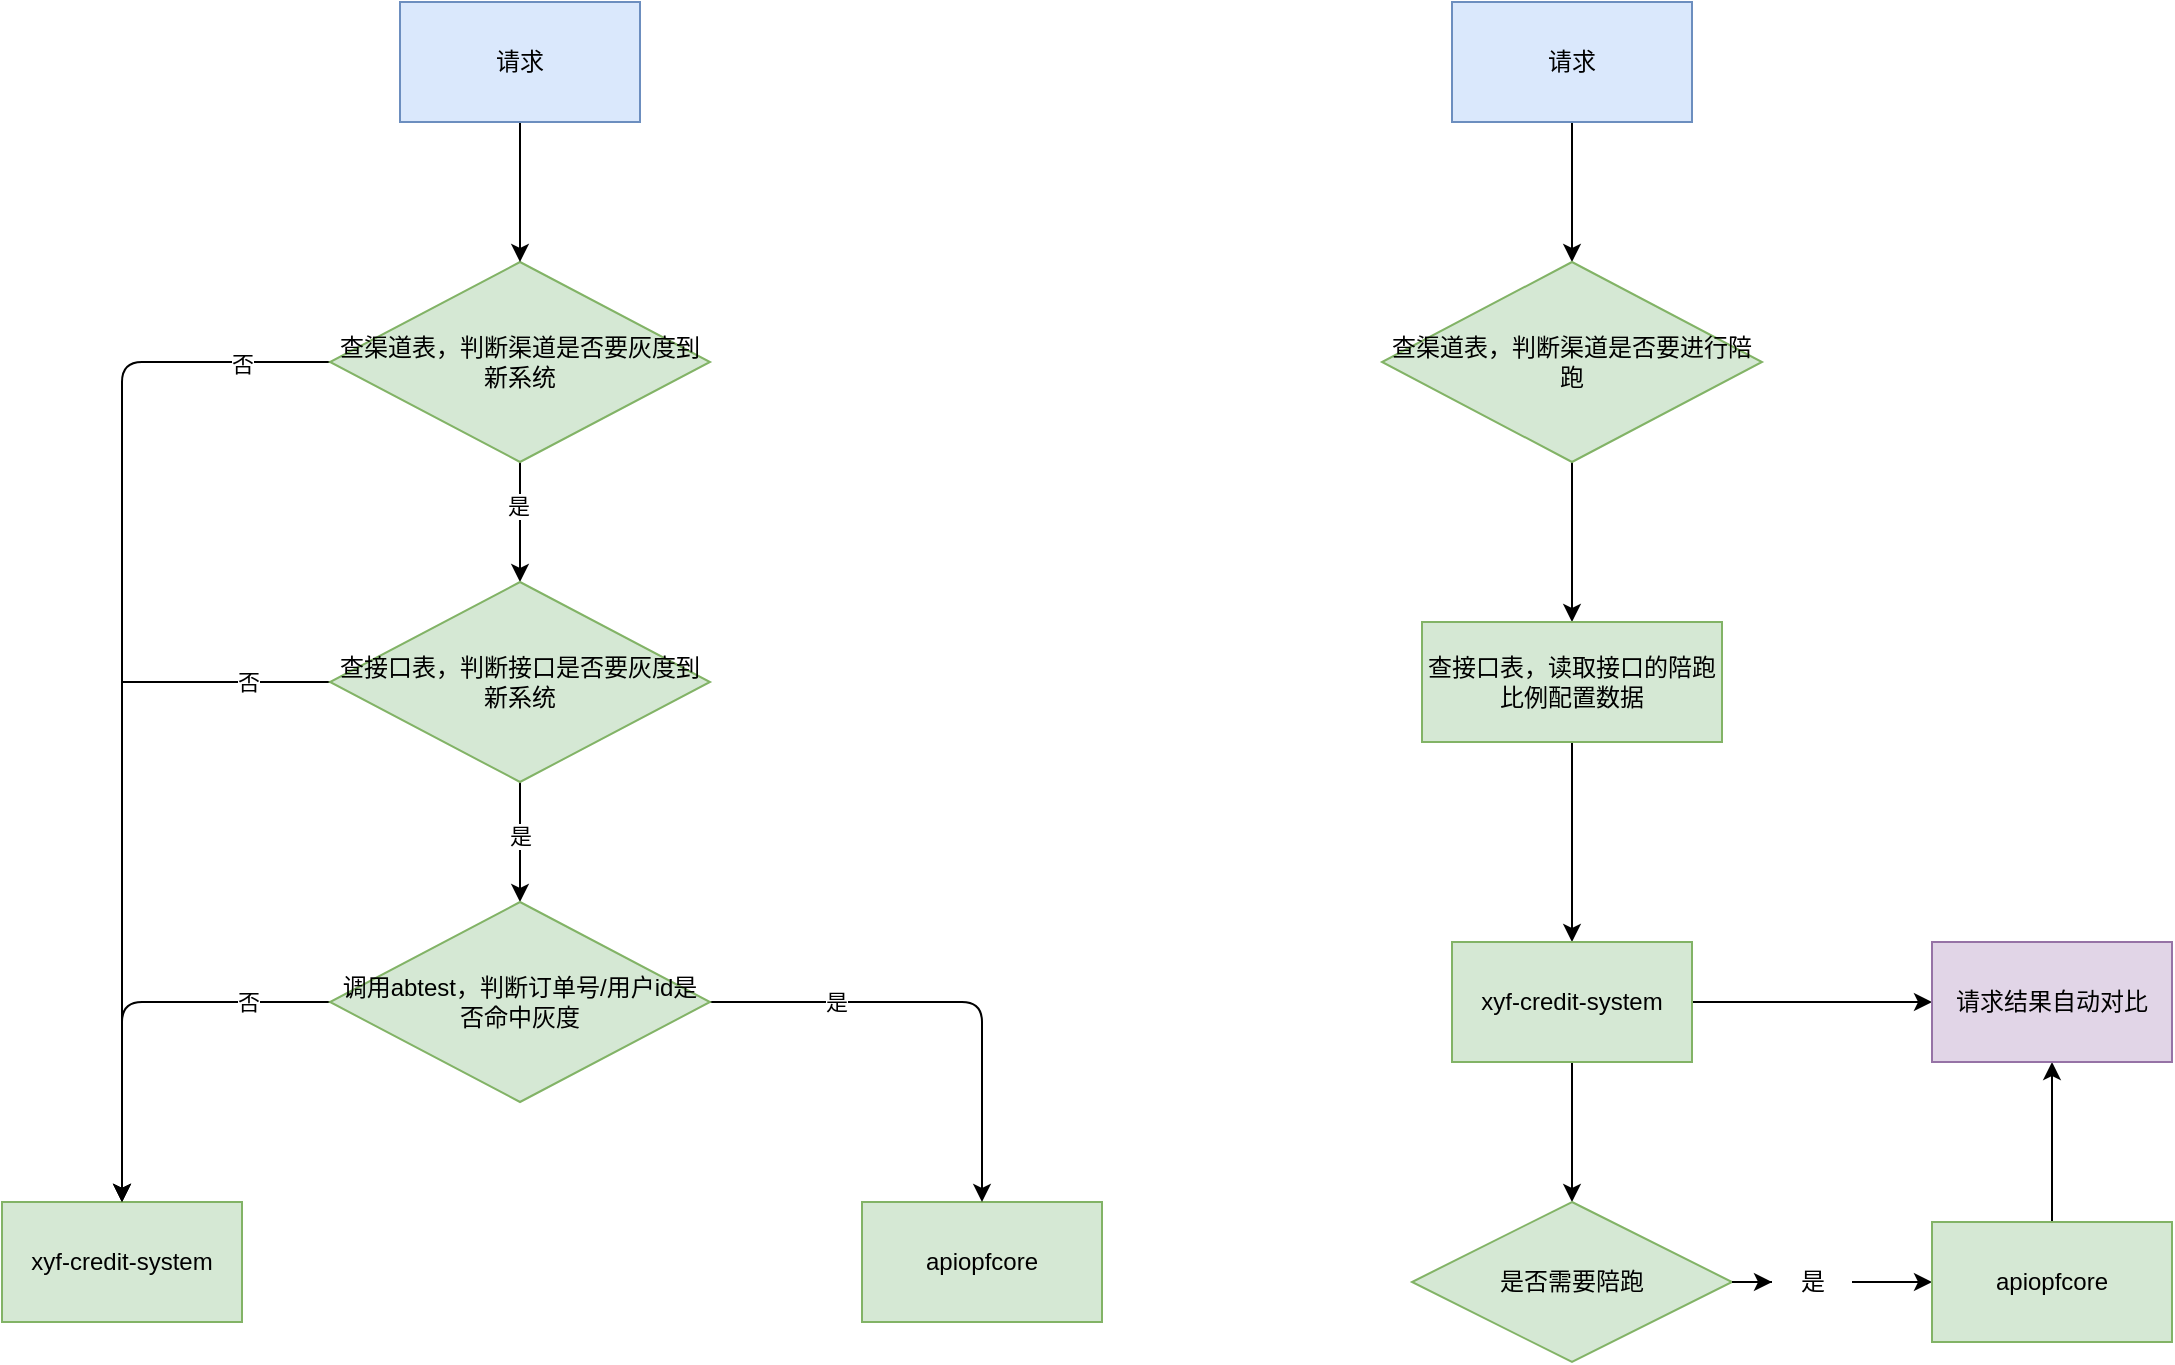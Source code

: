 <mxfile version="24.3.1" type="github">
  <diagram id="prtHgNgQTEPvFCAcTncT" name="Page-1">
    <mxGraphModel dx="1803" dy="1094" grid="1" gridSize="10" guides="1" tooltips="1" connect="1" arrows="1" fold="1" page="1" pageScale="1" pageWidth="827" pageHeight="1169" math="0" shadow="0">
      <root>
        <mxCell id="0" />
        <mxCell id="1" parent="0" />
        <mxCell id="VPEJIjTYBSFl-zxkoouf-6" style="edgeStyle=orthogonalEdgeStyle;rounded=1;orthogonalLoop=1;jettySize=auto;html=1;entryX=0.5;entryY=0;entryDx=0;entryDy=0;curved=0;" parent="1" source="VPEJIjTYBSFl-zxkoouf-1" target="VPEJIjTYBSFl-zxkoouf-4" edge="1">
          <mxGeometry relative="1" as="geometry" />
        </mxCell>
        <mxCell id="VPEJIjTYBSFl-zxkoouf-7" value="否" style="edgeLabel;html=1;align=center;verticalAlign=middle;resizable=0;points=[];" parent="VPEJIjTYBSFl-zxkoouf-6" vertex="1" connectable="0">
          <mxGeometry x="-0.056" y="2" relative="1" as="geometry">
            <mxPoint x="58" y="-143" as="offset" />
          </mxGeometry>
        </mxCell>
        <mxCell id="VPEJIjTYBSFl-zxkoouf-16" style="edgeStyle=orthogonalEdgeStyle;shape=connector;curved=0;rounded=1;orthogonalLoop=1;jettySize=auto;html=1;labelBackgroundColor=default;strokeColor=default;align=center;verticalAlign=middle;fontFamily=Helvetica;fontSize=11;fontColor=default;endArrow=classic;" parent="1" source="VPEJIjTYBSFl-zxkoouf-1" target="VPEJIjTYBSFl-zxkoouf-8" edge="1">
          <mxGeometry relative="1" as="geometry" />
        </mxCell>
        <mxCell id="VPEJIjTYBSFl-zxkoouf-18" value="是" style="edgeLabel;html=1;align=center;verticalAlign=middle;resizable=0;points=[];fontSize=11;fontFamily=Helvetica;fontColor=default;" parent="VPEJIjTYBSFl-zxkoouf-16" vertex="1" connectable="0">
          <mxGeometry x="-0.267" y="-1" relative="1" as="geometry">
            <mxPoint as="offset" />
          </mxGeometry>
        </mxCell>
        <mxCell id="VPEJIjTYBSFl-zxkoouf-1" value="查渠道表，判断渠道是否要灰度到新系统" style="rhombus;whiteSpace=wrap;html=1;fillColor=#d5e8d4;strokeColor=#82b366;" parent="1" vertex="1">
          <mxGeometry x="224" y="290" width="190" height="100" as="geometry" />
        </mxCell>
        <mxCell id="VPEJIjTYBSFl-zxkoouf-3" style="edgeStyle=orthogonalEdgeStyle;rounded=0;orthogonalLoop=1;jettySize=auto;html=1;entryX=0.5;entryY=0;entryDx=0;entryDy=0;" parent="1" source="VPEJIjTYBSFl-zxkoouf-2" target="VPEJIjTYBSFl-zxkoouf-1" edge="1">
          <mxGeometry relative="1" as="geometry" />
        </mxCell>
        <mxCell id="VPEJIjTYBSFl-zxkoouf-2" value="请求" style="rounded=0;whiteSpace=wrap;html=1;fillColor=#dae8fc;strokeColor=#6c8ebf;" parent="1" vertex="1">
          <mxGeometry x="259" y="160" width="120" height="60" as="geometry" />
        </mxCell>
        <mxCell id="VPEJIjTYBSFl-zxkoouf-4" value="xyf-credit-system" style="rounded=0;whiteSpace=wrap;html=1;fillColor=#d5e8d4;strokeColor=#82b366;" parent="1" vertex="1">
          <mxGeometry x="60" y="760" width="120" height="60" as="geometry" />
        </mxCell>
        <mxCell id="VPEJIjTYBSFl-zxkoouf-5" value="apiopfcore" style="rounded=0;whiteSpace=wrap;html=1;fillColor=#d5e8d4;strokeColor=#82b366;" parent="1" vertex="1">
          <mxGeometry x="490" y="760" width="120" height="60" as="geometry" />
        </mxCell>
        <mxCell id="VPEJIjTYBSFl-zxkoouf-9" style="edgeStyle=orthogonalEdgeStyle;rounded=0;orthogonalLoop=1;jettySize=auto;html=1;entryX=0.5;entryY=0;entryDx=0;entryDy=0;" parent="1" source="VPEJIjTYBSFl-zxkoouf-8" target="VPEJIjTYBSFl-zxkoouf-4" edge="1">
          <mxGeometry relative="1" as="geometry" />
        </mxCell>
        <mxCell id="VPEJIjTYBSFl-zxkoouf-10" value="否" style="edgeLabel;html=1;align=center;verticalAlign=middle;resizable=0;points=[];" parent="VPEJIjTYBSFl-zxkoouf-9" vertex="1" connectable="0">
          <mxGeometry x="-0.766" y="-3" relative="1" as="geometry">
            <mxPoint x="1" y="3" as="offset" />
          </mxGeometry>
        </mxCell>
        <mxCell id="VPEJIjTYBSFl-zxkoouf-17" style="edgeStyle=orthogonalEdgeStyle;shape=connector;curved=0;rounded=1;orthogonalLoop=1;jettySize=auto;html=1;labelBackgroundColor=default;strokeColor=default;align=center;verticalAlign=middle;fontFamily=Helvetica;fontSize=11;fontColor=default;endArrow=classic;" parent="1" source="VPEJIjTYBSFl-zxkoouf-8" target="VPEJIjTYBSFl-zxkoouf-11" edge="1">
          <mxGeometry relative="1" as="geometry" />
        </mxCell>
        <mxCell id="VPEJIjTYBSFl-zxkoouf-19" value="是" style="edgeLabel;html=1;align=center;verticalAlign=middle;resizable=0;points=[];fontSize=11;fontFamily=Helvetica;fontColor=default;" parent="VPEJIjTYBSFl-zxkoouf-17" vertex="1" connectable="0">
          <mxGeometry x="-0.1" relative="1" as="geometry">
            <mxPoint as="offset" />
          </mxGeometry>
        </mxCell>
        <mxCell id="VPEJIjTYBSFl-zxkoouf-8" value="查接口表，判断接口是否要灰度到新系统" style="rhombus;whiteSpace=wrap;html=1;fillColor=#d5e8d4;strokeColor=#82b366;" parent="1" vertex="1">
          <mxGeometry x="224" y="450" width="190" height="100" as="geometry" />
        </mxCell>
        <mxCell id="VPEJIjTYBSFl-zxkoouf-12" style="edgeStyle=orthogonalEdgeStyle;rounded=1;orthogonalLoop=1;jettySize=auto;html=1;entryX=0.5;entryY=0;entryDx=0;entryDy=0;curved=0;" parent="1" source="VPEJIjTYBSFl-zxkoouf-11" target="VPEJIjTYBSFl-zxkoouf-4" edge="1">
          <mxGeometry relative="1" as="geometry" />
        </mxCell>
        <mxCell id="VPEJIjTYBSFl-zxkoouf-13" value="否" style="edgeLabel;html=1;align=center;verticalAlign=middle;resizable=0;points=[];fontSize=11;fontFamily=Helvetica;fontColor=default;" parent="VPEJIjTYBSFl-zxkoouf-12" vertex="1" connectable="0">
          <mxGeometry x="-0.505" y="-3" relative="1" as="geometry">
            <mxPoint x="9" y="3" as="offset" />
          </mxGeometry>
        </mxCell>
        <mxCell id="VPEJIjTYBSFl-zxkoouf-14" style="edgeStyle=orthogonalEdgeStyle;shape=connector;curved=0;rounded=1;orthogonalLoop=1;jettySize=auto;html=1;entryX=0.5;entryY=0;entryDx=0;entryDy=0;labelBackgroundColor=default;strokeColor=default;align=center;verticalAlign=middle;fontFamily=Helvetica;fontSize=11;fontColor=default;endArrow=classic;" parent="1" source="VPEJIjTYBSFl-zxkoouf-11" target="VPEJIjTYBSFl-zxkoouf-5" edge="1">
          <mxGeometry relative="1" as="geometry" />
        </mxCell>
        <mxCell id="VPEJIjTYBSFl-zxkoouf-15" value="是" style="edgeLabel;html=1;align=center;verticalAlign=middle;resizable=0;points=[];fontSize=11;fontFamily=Helvetica;fontColor=default;" parent="VPEJIjTYBSFl-zxkoouf-14" vertex="1" connectable="0">
          <mxGeometry x="-0.366" relative="1" as="geometry">
            <mxPoint x="-12" as="offset" />
          </mxGeometry>
        </mxCell>
        <mxCell id="VPEJIjTYBSFl-zxkoouf-11" value="调用abtest，判断订单号/用户id是否命中灰度" style="rhombus;whiteSpace=wrap;html=1;fillColor=#d5e8d4;strokeColor=#82b366;" parent="1" vertex="1">
          <mxGeometry x="224" y="610" width="190" height="100" as="geometry" />
        </mxCell>
        <mxCell id="GTBpUs-qbqOYpop7WOud-3" style="edgeStyle=orthogonalEdgeStyle;rounded=0;orthogonalLoop=1;jettySize=auto;html=1;entryX=0.5;entryY=0;entryDx=0;entryDy=0;" edge="1" parent="1" source="GTBpUs-qbqOYpop7WOud-1" target="GTBpUs-qbqOYpop7WOud-2">
          <mxGeometry relative="1" as="geometry" />
        </mxCell>
        <mxCell id="GTBpUs-qbqOYpop7WOud-1" value="请求" style="rounded=0;whiteSpace=wrap;html=1;fillColor=#dae8fc;strokeColor=#6c8ebf;" vertex="1" parent="1">
          <mxGeometry x="785" y="160" width="120" height="60" as="geometry" />
        </mxCell>
        <mxCell id="GTBpUs-qbqOYpop7WOud-7" value="" style="edgeStyle=orthogonalEdgeStyle;rounded=0;orthogonalLoop=1;jettySize=auto;html=1;" edge="1" parent="1" source="GTBpUs-qbqOYpop7WOud-2" target="GTBpUs-qbqOYpop7WOud-6">
          <mxGeometry relative="1" as="geometry" />
        </mxCell>
        <mxCell id="GTBpUs-qbqOYpop7WOud-2" value="查渠道表，判断渠道是否要进行陪跑" style="rhombus;whiteSpace=wrap;html=1;fillColor=#d5e8d4;strokeColor=#82b366;" vertex="1" parent="1">
          <mxGeometry x="750" y="290" width="190" height="100" as="geometry" />
        </mxCell>
        <mxCell id="GTBpUs-qbqOYpop7WOud-9" style="edgeStyle=orthogonalEdgeStyle;rounded=0;orthogonalLoop=1;jettySize=auto;html=1;entryX=0.5;entryY=0;entryDx=0;entryDy=0;" edge="1" parent="1" source="GTBpUs-qbqOYpop7WOud-6" target="GTBpUs-qbqOYpop7WOud-8">
          <mxGeometry relative="1" as="geometry" />
        </mxCell>
        <mxCell id="GTBpUs-qbqOYpop7WOud-6" value="查接口表，读取接口的陪跑比例配置数据" style="whiteSpace=wrap;html=1;fillColor=#d5e8d4;strokeColor=#82b366;" vertex="1" parent="1">
          <mxGeometry x="770" y="470" width="150" height="60" as="geometry" />
        </mxCell>
        <mxCell id="GTBpUs-qbqOYpop7WOud-13" value="" style="edgeStyle=orthogonalEdgeStyle;rounded=0;orthogonalLoop=1;jettySize=auto;html=1;" edge="1" parent="1" source="GTBpUs-qbqOYpop7WOud-8" target="GTBpUs-qbqOYpop7WOud-12">
          <mxGeometry relative="1" as="geometry" />
        </mxCell>
        <mxCell id="GTBpUs-qbqOYpop7WOud-19" style="edgeStyle=orthogonalEdgeStyle;rounded=0;orthogonalLoop=1;jettySize=auto;html=1;entryX=0;entryY=0.5;entryDx=0;entryDy=0;" edge="1" parent="1" source="GTBpUs-qbqOYpop7WOud-8" target="GTBpUs-qbqOYpop7WOud-18">
          <mxGeometry relative="1" as="geometry" />
        </mxCell>
        <mxCell id="GTBpUs-qbqOYpop7WOud-8" value="xyf-credit-system" style="rounded=0;whiteSpace=wrap;html=1;fillColor=#d5e8d4;strokeColor=#82b366;" vertex="1" parent="1">
          <mxGeometry x="785" y="630" width="120" height="60" as="geometry" />
        </mxCell>
        <mxCell id="GTBpUs-qbqOYpop7WOud-15" value="" style="edgeStyle=orthogonalEdgeStyle;rounded=0;orthogonalLoop=1;jettySize=auto;html=1;" edge="1" parent="1" source="GTBpUs-qbqOYpop7WOud-16" target="GTBpUs-qbqOYpop7WOud-14">
          <mxGeometry relative="1" as="geometry" />
        </mxCell>
        <mxCell id="GTBpUs-qbqOYpop7WOud-12" value="是否需要陪跑" style="rhombus;whiteSpace=wrap;html=1;fillColor=#d5e8d4;strokeColor=#82b366;rounded=0;" vertex="1" parent="1">
          <mxGeometry x="765" y="760" width="160" height="80" as="geometry" />
        </mxCell>
        <mxCell id="GTBpUs-qbqOYpop7WOud-20" style="edgeStyle=orthogonalEdgeStyle;rounded=0;orthogonalLoop=1;jettySize=auto;html=1;entryX=0.5;entryY=1;entryDx=0;entryDy=0;" edge="1" parent="1" source="GTBpUs-qbqOYpop7WOud-14" target="GTBpUs-qbqOYpop7WOud-18">
          <mxGeometry relative="1" as="geometry" />
        </mxCell>
        <mxCell id="GTBpUs-qbqOYpop7WOud-14" value="apiopfcore" style="whiteSpace=wrap;html=1;fillColor=#d5e8d4;strokeColor=#82b366;rounded=0;" vertex="1" parent="1">
          <mxGeometry x="1025" y="770" width="120" height="60" as="geometry" />
        </mxCell>
        <mxCell id="GTBpUs-qbqOYpop7WOud-17" value="" style="edgeStyle=orthogonalEdgeStyle;rounded=0;orthogonalLoop=1;jettySize=auto;html=1;" edge="1" parent="1" source="GTBpUs-qbqOYpop7WOud-12" target="GTBpUs-qbqOYpop7WOud-16">
          <mxGeometry relative="1" as="geometry">
            <mxPoint x="925" y="800" as="sourcePoint" />
            <mxPoint x="1025" y="800" as="targetPoint" />
          </mxGeometry>
        </mxCell>
        <mxCell id="GTBpUs-qbqOYpop7WOud-16" value="是" style="text;html=1;align=center;verticalAlign=middle;resizable=0;points=[];autosize=1;strokeColor=none;fillColor=none;" vertex="1" parent="1">
          <mxGeometry x="945" y="785" width="40" height="30" as="geometry" />
        </mxCell>
        <mxCell id="GTBpUs-qbqOYpop7WOud-18" value="请求结果自动对比" style="rounded=0;whiteSpace=wrap;html=1;fillColor=#e1d5e7;strokeColor=#9673a6;" vertex="1" parent="1">
          <mxGeometry x="1025" y="630" width="120" height="60" as="geometry" />
        </mxCell>
      </root>
    </mxGraphModel>
  </diagram>
</mxfile>

